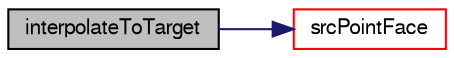 digraph "interpolateToTarget"
{
  bgcolor="transparent";
  edge [fontname="FreeSans",fontsize="10",labelfontname="FreeSans",labelfontsize="10"];
  node [fontname="FreeSans",fontsize="10",shape=record];
  rankdir="LR";
  Node1124 [label="interpolateToTarget",height=0.2,width=0.4,color="black", fillcolor="grey75", style="filled", fontcolor="black"];
  Node1124 -> Node1125 [color="midnightblue",fontsize="10",style="solid",fontname="FreeSans"];
  Node1125 [label="srcPointFace",height=0.2,width=0.4,color="red",URL="$a24866.html#a0cc8d48d7ccef62079612df2f142c3aa",tooltip="Return source patch face index of point on target patch face. "];
}
